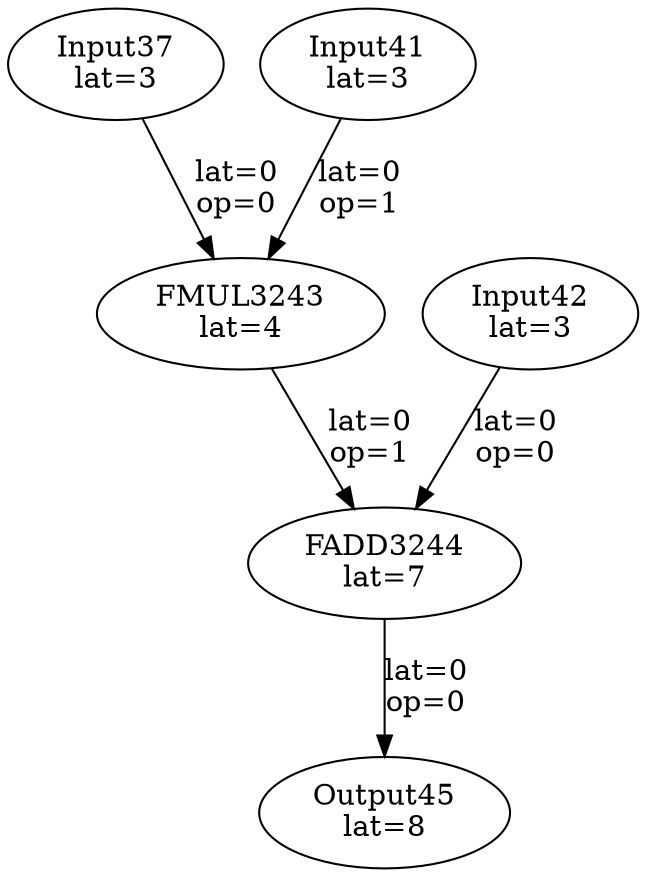 Digraph G {
"Input37"[label = "\N\nlat=3"];
"Input41"[label = "\N\nlat=3"];
"Input42"[label = "\N\nlat=3"];
"FMUL3243"[label = "\N\nlat=4"];
"Input37"->"FMUL3243"[label = "lat=0\nop=0"];
"Input41"->"FMUL3243"[label = "lat=0\nop=1"];
"FADD3244"[label = "\N\nlat=7"];
"Input42"->"FADD3244"[label = "lat=0\nop=0"];
"FMUL3243"->"FADD3244"[label = "lat=0\nop=1"];
"Output45"[label = "\N\nlat=8"];
"FADD3244"->"Output45"[label = "lat=0\nop=0"];
}
